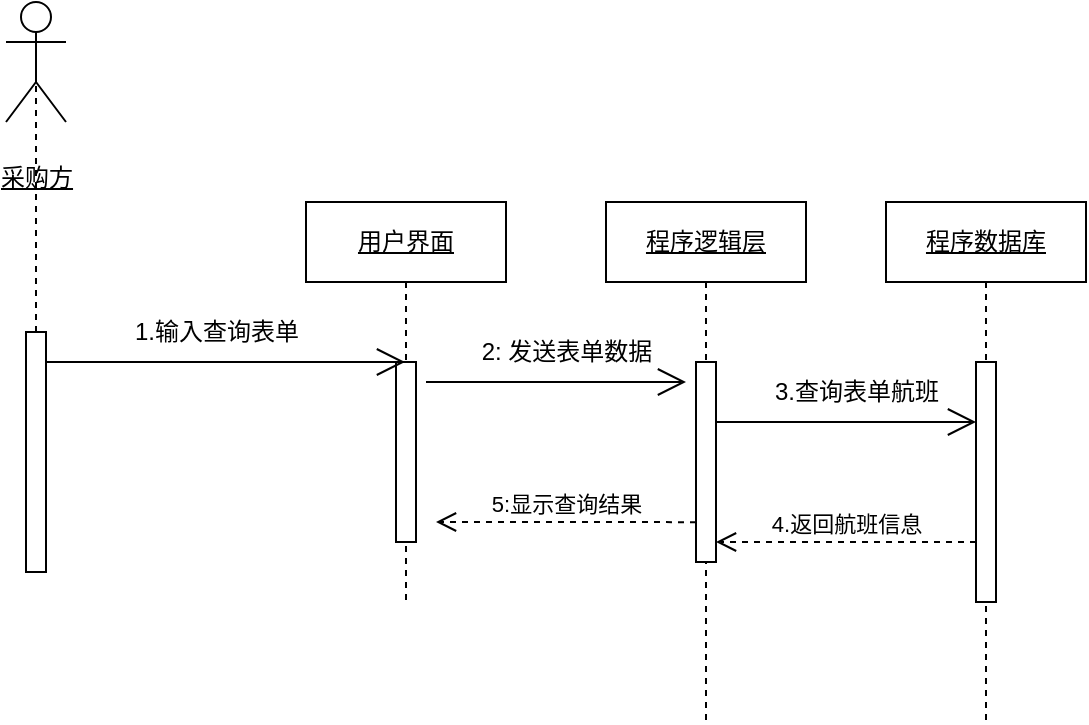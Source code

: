 <mxfile version="21.2.7" type="github">
  <diagram name="第 1 页" id="v3P6NcsCh_ItnPV5XtSY">
    <mxGraphModel dx="989" dy="1708" grid="1" gridSize="10" guides="1" tooltips="1" connect="1" arrows="1" fold="1" page="1" pageScale="1" pageWidth="827" pageHeight="1169" math="0" shadow="0">
      <root>
        <mxCell id="0" />
        <mxCell id="1" parent="0" />
        <mxCell id="1JYwWHGMhUe7PKfR70Vq-3" value="&lt;u&gt;用户界面&lt;/u&gt;" style="shape=umlLifeline;perimeter=lifelinePerimeter;whiteSpace=wrap;html=1;container=0;dropTarget=0;collapsible=0;recursiveResize=0;outlineConnect=0;portConstraint=eastwest;newEdgeStyle={&quot;edgeStyle&quot;:&quot;elbowEdgeStyle&quot;,&quot;elbow&quot;:&quot;vertical&quot;,&quot;curved&quot;:0,&quot;rounded&quot;:0};" vertex="1" parent="1">
          <mxGeometry x="250" y="50" width="100" height="200" as="geometry" />
        </mxCell>
        <mxCell id="1JYwWHGMhUe7PKfR70Vq-4" value="" style="html=1;points=[];perimeter=orthogonalPerimeter;outlineConnect=0;targetShapes=umlLifeline;portConstraint=eastwest;newEdgeStyle={&quot;edgeStyle&quot;:&quot;elbowEdgeStyle&quot;,&quot;elbow&quot;:&quot;vertical&quot;,&quot;curved&quot;:0,&quot;rounded&quot;:0};" vertex="1" parent="1JYwWHGMhUe7PKfR70Vq-3">
          <mxGeometry x="45" y="80" width="10" height="90" as="geometry" />
        </mxCell>
        <mxCell id="1JYwWHGMhUe7PKfR70Vq-6" value="&lt;u&gt;程序逻辑层&lt;/u&gt;" style="shape=umlLifeline;perimeter=lifelinePerimeter;whiteSpace=wrap;html=1;container=0;dropTarget=0;collapsible=0;recursiveResize=0;outlineConnect=0;portConstraint=eastwest;newEdgeStyle={&quot;edgeStyle&quot;:&quot;elbowEdgeStyle&quot;,&quot;elbow&quot;:&quot;vertical&quot;,&quot;curved&quot;:0,&quot;rounded&quot;:0};" vertex="1" parent="1">
          <mxGeometry x="400" y="50" width="100" height="260" as="geometry" />
        </mxCell>
        <mxCell id="1JYwWHGMhUe7PKfR70Vq-7" value="" style="html=1;points=[];perimeter=orthogonalPerimeter;outlineConnect=0;targetShapes=umlLifeline;portConstraint=eastwest;newEdgeStyle={&quot;edgeStyle&quot;:&quot;elbowEdgeStyle&quot;,&quot;elbow&quot;:&quot;vertical&quot;,&quot;curved&quot;:0,&quot;rounded&quot;:0};" vertex="1" parent="1JYwWHGMhUe7PKfR70Vq-6">
          <mxGeometry x="45" y="80" width="10" height="100" as="geometry" />
        </mxCell>
        <mxCell id="1JYwWHGMhUe7PKfR70Vq-8" value="&lt;u&gt;程序数据库&lt;/u&gt;" style="shape=umlLifeline;perimeter=lifelinePerimeter;whiteSpace=wrap;html=1;container=0;dropTarget=0;collapsible=0;recursiveResize=0;outlineConnect=0;portConstraint=eastwest;newEdgeStyle={&quot;edgeStyle&quot;:&quot;elbowEdgeStyle&quot;,&quot;elbow&quot;:&quot;vertical&quot;,&quot;curved&quot;:0,&quot;rounded&quot;:0};" vertex="1" parent="1">
          <mxGeometry x="540" y="50" width="100" height="260" as="geometry" />
        </mxCell>
        <mxCell id="1JYwWHGMhUe7PKfR70Vq-9" value="" style="html=1;points=[];perimeter=orthogonalPerimeter;outlineConnect=0;targetShapes=umlLifeline;portConstraint=eastwest;newEdgeStyle={&quot;edgeStyle&quot;:&quot;elbowEdgeStyle&quot;,&quot;elbow&quot;:&quot;vertical&quot;,&quot;curved&quot;:0,&quot;rounded&quot;:0};" vertex="1" parent="1JYwWHGMhUe7PKfR70Vq-8">
          <mxGeometry x="45" y="80" width="10" height="120" as="geometry" />
        </mxCell>
        <mxCell id="1JYwWHGMhUe7PKfR70Vq-10" value="" style="endArrow=open;endFill=1;endSize=12;html=1;rounded=0;" edge="1" parent="1">
          <mxGeometry width="160" relative="1" as="geometry">
            <mxPoint x="310" y="140" as="sourcePoint" />
            <mxPoint x="440" y="140" as="targetPoint" />
          </mxGeometry>
        </mxCell>
        <mxCell id="1JYwWHGMhUe7PKfR70Vq-11" value="5:显示查询结果" style="html=1;verticalAlign=bottom;endArrow=open;dashed=1;endSize=8;edgeStyle=elbowEdgeStyle;elbow=vertical;curved=0;rounded=0;" edge="1" parent="1">
          <mxGeometry x="0.006" relative="1" as="geometry">
            <mxPoint x="445" y="210.07" as="sourcePoint" />
            <mxPoint x="315" y="210.16" as="targetPoint" />
            <mxPoint as="offset" />
          </mxGeometry>
        </mxCell>
        <mxCell id="1JYwWHGMhUe7PKfR70Vq-12" value="4.返回航班信息" style="html=1;verticalAlign=bottom;endArrow=open;dashed=1;endSize=8;edgeStyle=elbowEdgeStyle;elbow=vertical;curved=0;rounded=0;" edge="1" parent="1">
          <mxGeometry relative="1" as="geometry">
            <mxPoint x="585" y="220" as="sourcePoint" />
            <mxPoint x="455" y="220" as="targetPoint" />
          </mxGeometry>
        </mxCell>
        <mxCell id="1JYwWHGMhUe7PKfR70Vq-13" value="&lt;u&gt;&lt;br&gt;采购方&lt;br&gt;&lt;br&gt;&lt;/u&gt;" style="shape=umlActor;verticalLabelPosition=bottom;verticalAlign=top;html=1;outlineConnect=0;" vertex="1" parent="1">
          <mxGeometry x="100" y="-50" width="30" height="60" as="geometry" />
        </mxCell>
        <mxCell id="1JYwWHGMhUe7PKfR70Vq-14" value="2: 发送表单数据" style="text;html=1;align=center;verticalAlign=middle;resizable=0;points=[];autosize=1;strokeColor=none;fillColor=none;" vertex="1" parent="1">
          <mxGeometry x="325" y="110" width="110" height="30" as="geometry" />
        </mxCell>
        <mxCell id="1JYwWHGMhUe7PKfR70Vq-15" value="" style="endArrow=open;endFill=1;endSize=12;html=1;rounded=0;" edge="1" parent="1">
          <mxGeometry width="160" relative="1" as="geometry">
            <mxPoint x="455" y="160" as="sourcePoint" />
            <mxPoint x="585" y="160" as="targetPoint" />
          </mxGeometry>
        </mxCell>
        <mxCell id="1JYwWHGMhUe7PKfR70Vq-16" value="3.查询表单航班" style="text;html=1;align=center;verticalAlign=middle;resizable=0;points=[];autosize=1;strokeColor=none;fillColor=none;" vertex="1" parent="1">
          <mxGeometry x="470" y="130" width="110" height="30" as="geometry" />
        </mxCell>
        <mxCell id="1JYwWHGMhUe7PKfR70Vq-17" value="" style="html=1;points=[];perimeter=orthogonalPerimeter;outlineConnect=0;targetShapes=umlLifeline;portConstraint=eastwest;newEdgeStyle={&quot;edgeStyle&quot;:&quot;elbowEdgeStyle&quot;,&quot;elbow&quot;:&quot;vertical&quot;,&quot;curved&quot;:0,&quot;rounded&quot;:0};" vertex="1" parent="1">
          <mxGeometry x="110" y="115" width="10" height="120" as="geometry" />
        </mxCell>
        <mxCell id="1JYwWHGMhUe7PKfR70Vq-18" value="" style="endArrow=none;dashed=1;html=1;rounded=0;entryX=0.5;entryY=0.5;entryDx=0;entryDy=0;entryPerimeter=0;" edge="1" parent="1" source="1JYwWHGMhUe7PKfR70Vq-17" target="1JYwWHGMhUe7PKfR70Vq-13">
          <mxGeometry width="50" height="50" relative="1" as="geometry">
            <mxPoint x="80" y="110" as="sourcePoint" />
            <mxPoint x="130" y="60" as="targetPoint" />
          </mxGeometry>
        </mxCell>
        <mxCell id="1JYwWHGMhUe7PKfR70Vq-39" value="1.输入查询表单" style="text;html=1;align=center;verticalAlign=middle;resizable=0;points=[];autosize=1;strokeColor=none;fillColor=none;" vertex="1" parent="1">
          <mxGeometry x="150" y="100" width="110" height="30" as="geometry" />
        </mxCell>
        <mxCell id="1JYwWHGMhUe7PKfR70Vq-40" value="" style="endArrow=open;endFill=1;endSize=12;html=1;rounded=0;" edge="1" parent="1" target="1JYwWHGMhUe7PKfR70Vq-3">
          <mxGeometry width="160" relative="1" as="geometry">
            <mxPoint x="120" y="130" as="sourcePoint" />
            <mxPoint x="250" y="130" as="targetPoint" />
          </mxGeometry>
        </mxCell>
      </root>
    </mxGraphModel>
  </diagram>
</mxfile>
